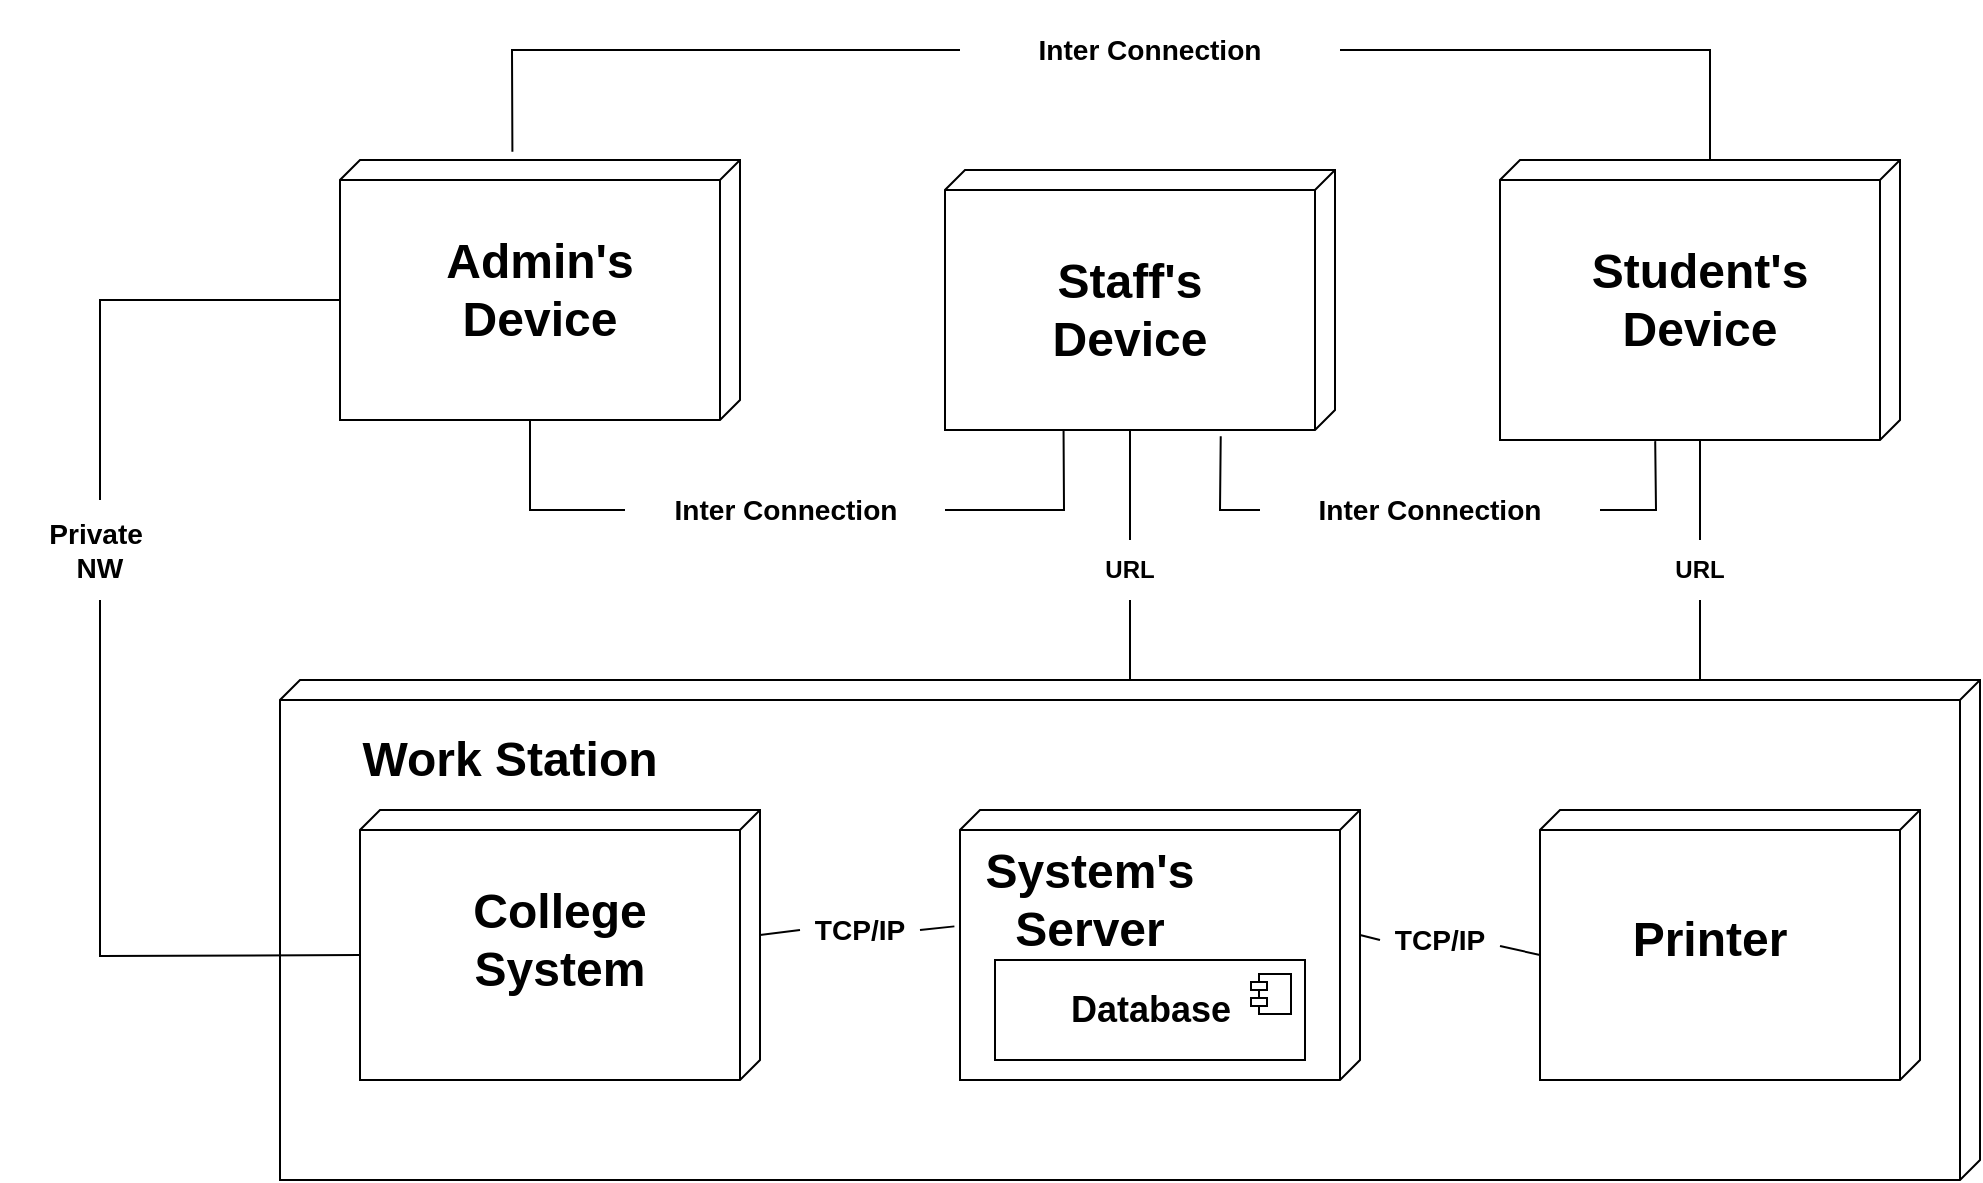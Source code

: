 <mxfile version="20.5.1" type="google"><diagram id="jpG3UkUKlqMOGAc2-CCt" name="Page-1"><mxGraphModel grid="1" page="1" gridSize="10" guides="1" tooltips="1" connect="1" arrows="1" fold="1" pageScale="1" pageWidth="850" pageHeight="1100" math="0" shadow="0"><root><mxCell id="0"/><mxCell id="1" parent="0"/><mxCell id="1xGC2e3g7IglNlgqQ24X-1" value="" style="verticalAlign=top;align=left;spacingTop=8;spacingLeft=2;spacingRight=12;shape=cube;size=10;direction=south;fontStyle=4;html=1;" vertex="1" parent="1"><mxGeometry x="340" y="230" width="200" height="130" as="geometry"/></mxCell><mxCell id="1xGC2e3g7IglNlgqQ24X-2" value="" style="verticalAlign=top;align=left;spacingTop=8;spacingLeft=2;spacingRight=12;shape=cube;size=10;direction=south;fontStyle=4;html=1;" vertex="1" parent="1"><mxGeometry x="642.5" y="235" width="195" height="130" as="geometry"/></mxCell><mxCell id="1xGC2e3g7IglNlgqQ24X-6" value="" style="verticalAlign=top;align=left;spacingTop=8;spacingLeft=2;spacingRight=12;shape=cube;size=10;direction=south;fontStyle=4;html=1;" vertex="1" parent="1"><mxGeometry x="920" y="230" width="200" height="140" as="geometry"/></mxCell><mxCell id="1xGC2e3g7IglNlgqQ24X-14" value="" style="verticalAlign=top;align=left;spacingTop=8;spacingLeft=2;spacingRight=12;shape=cube;size=10;direction=south;fontStyle=4;html=1;" vertex="1" parent="1"><mxGeometry x="310" y="490" width="850" height="250" as="geometry"/></mxCell><mxCell id="1xGC2e3g7IglNlgqQ24X-10" value="" style="verticalAlign=top;align=left;spacingTop=8;spacingLeft=2;spacingRight=12;shape=cube;size=10;direction=south;fontStyle=4;html=1;" vertex="1" parent="1"><mxGeometry x="350" y="555" width="200" height="135" as="geometry"/></mxCell><mxCell id="1xGC2e3g7IglNlgqQ24X-11" value="" style="verticalAlign=top;align=left;spacingTop=8;spacingLeft=2;spacingRight=12;shape=cube;size=10;direction=south;fontStyle=4;html=1;" vertex="1" parent="1"><mxGeometry x="940" y="555" width="190" height="135" as="geometry"/></mxCell><mxCell id="1xGC2e3g7IglNlgqQ24X-12" value="" style="verticalAlign=top;align=left;spacingTop=8;spacingLeft=2;spacingRight=12;shape=cube;size=10;direction=south;fontStyle=4;html=1;" vertex="1" parent="1"><mxGeometry x="650" y="555" width="200" height="135" as="geometry"/></mxCell><mxCell id="1xGC2e3g7IglNlgqQ24X-15" value="&lt;h1 style=&quot;text-align: justify;&quot;&gt;Work Station&lt;/h1&gt;" style="text;html=1;strokeColor=none;fillColor=none;align=center;verticalAlign=middle;whiteSpace=wrap;rounded=0;" vertex="1" parent="1"><mxGeometry x="335" y="510" width="180" height="40" as="geometry"/></mxCell><mxCell id="1xGC2e3g7IglNlgqQ24X-16" value="&lt;h1&gt;&lt;b&gt;Admin's Device&lt;/b&gt;&lt;/h1&gt;" style="text;html=1;strokeColor=none;fillColor=none;align=center;verticalAlign=middle;whiteSpace=wrap;rounded=0;" vertex="1" parent="1"><mxGeometry x="370" y="262.5" width="140" height="65" as="geometry"/></mxCell><mxCell id="1xGC2e3g7IglNlgqQ24X-17" value="&lt;h1&gt;Staff's Device&lt;/h1&gt;" style="text;html=1;strokeColor=none;fillColor=none;align=center;verticalAlign=middle;whiteSpace=wrap;rounded=0;" vertex="1" parent="1"><mxGeometry x="660" y="265" width="150" height="80" as="geometry"/></mxCell><mxCell id="1xGC2e3g7IglNlgqQ24X-18" value="&lt;h1&gt;Student's Device&lt;/h1&gt;" style="text;html=1;strokeColor=none;fillColor=none;align=center;verticalAlign=middle;whiteSpace=wrap;rounded=0;" vertex="1" parent="1"><mxGeometry x="950" y="255" width="140" height="90" as="geometry"/></mxCell><mxCell id="1xGC2e3g7IglNlgqQ24X-19" value="&lt;h1&gt;College System&lt;/h1&gt;" style="text;html=1;strokeColor=none;fillColor=none;align=center;verticalAlign=middle;whiteSpace=wrap;rounded=0;" vertex="1" parent="1"><mxGeometry x="380" y="580" width="140" height="80" as="geometry"/></mxCell><mxCell id="1xGC2e3g7IglNlgqQ24X-20" value="&lt;h1&gt;System's Server&lt;/h1&gt;" style="text;html=1;strokeColor=none;fillColor=none;align=center;verticalAlign=middle;whiteSpace=wrap;rounded=0;" vertex="1" parent="1"><mxGeometry x="670" y="580" width="90" height="40" as="geometry"/></mxCell><mxCell id="1xGC2e3g7IglNlgqQ24X-21" value="&lt;h1&gt;Printer&lt;/h1&gt;" style="text;html=1;strokeColor=none;fillColor=none;align=center;verticalAlign=middle;whiteSpace=wrap;rounded=0;" vertex="1" parent="1"><mxGeometry x="960" y="580" width="130" height="80" as="geometry"/></mxCell><mxCell id="1xGC2e3g7IglNlgqQ24X-23" value="" style="endArrow=none;html=1;rounded=0;entryX=0;entryY=0;entryDx=130;entryDy=102.5;entryPerimeter=0;" edge="1" parent="1" target="1xGC2e3g7IglNlgqQ24X-2"><mxGeometry relative="1" as="geometry"><mxPoint x="735" y="420" as="sourcePoint"/><mxPoint x="740" y="360" as="targetPoint"/></mxGeometry></mxCell><mxCell id="1xGC2e3g7IglNlgqQ24X-24" value="&lt;h4&gt;URL&lt;/h4&gt;" style="text;html=1;strokeColor=none;fillColor=none;align=center;verticalAlign=middle;whiteSpace=wrap;rounded=0;" vertex="1" parent="1"><mxGeometry x="705" y="420" width="60" height="30" as="geometry"/></mxCell><mxCell id="1xGC2e3g7IglNlgqQ24X-25" value="" style="endArrow=none;html=1;rounded=0;exitX=0.5;exitY=1;exitDx=0;exitDy=0;" edge="1" parent="1" source="1xGC2e3g7IglNlgqQ24X-24"><mxGeometry relative="1" as="geometry"><mxPoint x="620" y="470" as="sourcePoint"/><mxPoint x="735" y="490" as="targetPoint"/><Array as="points"/></mxGeometry></mxCell><mxCell id="1xGC2e3g7IglNlgqQ24X-27" value="&lt;h4&gt;URL&lt;/h4&gt;" style="text;html=1;strokeColor=none;fillColor=none;align=center;verticalAlign=middle;whiteSpace=wrap;rounded=0;" vertex="1" parent="1"><mxGeometry x="990" y="420" width="60" height="30" as="geometry"/></mxCell><mxCell id="1xGC2e3g7IglNlgqQ24X-30" value="" style="endArrow=none;html=1;rounded=0;" edge="1" parent="1"><mxGeometry relative="1" as="geometry"><mxPoint x="1020" y="420" as="sourcePoint"/><mxPoint x="1020" y="370" as="targetPoint"/></mxGeometry></mxCell><mxCell id="1xGC2e3g7IglNlgqQ24X-32" value="" style="endArrow=none;html=1;rounded=0;exitX=0.5;exitY=1;exitDx=0;exitDy=0;" edge="1" parent="1" source="1xGC2e3g7IglNlgqQ24X-27"><mxGeometry relative="1" as="geometry"><mxPoint x="880" y="420" as="sourcePoint"/><mxPoint x="1020" y="490" as="targetPoint"/></mxGeometry></mxCell><mxCell id="1xGC2e3g7IglNlgqQ24X-33" value="&lt;h3&gt;&lt;b&gt;Inter Connection&lt;/b&gt;&lt;/h3&gt;" style="text;html=1;strokeColor=none;fillColor=none;align=center;verticalAlign=middle;whiteSpace=wrap;rounded=0;" vertex="1" parent="1"><mxGeometry x="800" y="385" width="170" height="40" as="geometry"/></mxCell><mxCell id="1xGC2e3g7IglNlgqQ24X-34" value="&lt;h3&gt;Inter Connection&lt;/h3&gt;" style="text;html=1;strokeColor=none;fillColor=none;align=center;verticalAlign=middle;whiteSpace=wrap;rounded=0;" vertex="1" parent="1"><mxGeometry x="650" y="150" width="190" height="50" as="geometry"/></mxCell><mxCell id="1xGC2e3g7IglNlgqQ24X-35" value="&lt;h3&gt;Inter Connection&lt;/h3&gt;" style="text;html=1;strokeColor=none;fillColor=none;align=center;verticalAlign=middle;whiteSpace=wrap;rounded=0;" vertex="1" parent="1"><mxGeometry x="482.5" y="380" width="160" height="50" as="geometry"/></mxCell><mxCell id="1xGC2e3g7IglNlgqQ24X-36" value="&lt;h3&gt;Private&amp;nbsp;&lt;br&gt;NW&lt;/h3&gt;" style="text;html=1;strokeColor=none;fillColor=none;align=center;verticalAlign=middle;whiteSpace=wrap;rounded=0;" vertex="1" parent="1"><mxGeometry x="170" y="400" width="100" height="50" as="geometry"/></mxCell><mxCell id="1xGC2e3g7IglNlgqQ24X-37" value="&lt;h3&gt;TCP/IP&lt;/h3&gt;" style="text;html=1;strokeColor=none;fillColor=none;align=center;verticalAlign=middle;whiteSpace=wrap;rounded=0;" vertex="1" parent="1"><mxGeometry x="570" y="600" width="60" height="30" as="geometry"/></mxCell><mxCell id="1xGC2e3g7IglNlgqQ24X-38" value="&lt;h3&gt;TCP/IP&lt;/h3&gt;" style="text;html=1;strokeColor=none;fillColor=none;align=center;verticalAlign=middle;whiteSpace=wrap;rounded=0;" vertex="1" parent="1"><mxGeometry x="860" y="605" width="60" height="30" as="geometry"/></mxCell><mxCell id="1xGC2e3g7IglNlgqQ24X-39" style="edgeStyle=orthogonalEdgeStyle;rounded=0;orthogonalLoop=1;jettySize=auto;html=1;exitX=0.5;exitY=1;exitDx=0;exitDy=0;" edge="1" parent="1" source="1xGC2e3g7IglNlgqQ24X-38" target="1xGC2e3g7IglNlgqQ24X-38"><mxGeometry relative="1" as="geometry"/></mxCell><mxCell id="1xGC2e3g7IglNlgqQ24X-41" value="&lt;h2&gt;&lt;b&gt;Database&lt;/b&gt;&lt;/h2&gt;" style="html=1;dropTarget=0;" vertex="1" parent="1"><mxGeometry x="667.5" y="630" width="155" height="50" as="geometry"/></mxCell><mxCell id="1xGC2e3g7IglNlgqQ24X-42" value="" style="shape=module;jettyWidth=8;jettyHeight=4;" vertex="1" parent="1xGC2e3g7IglNlgqQ24X-41"><mxGeometry x="1" width="20" height="20" relative="1" as="geometry"><mxPoint x="-27" y="7" as="offset"/></mxGeometry></mxCell><mxCell id="1xGC2e3g7IglNlgqQ24X-48" value="" style="endArrow=none;html=1;rounded=0;exitX=-0.032;exitY=0.569;exitDx=0;exitDy=0;exitPerimeter=0;" edge="1" parent="1" source="1xGC2e3g7IglNlgqQ24X-1" target="1xGC2e3g7IglNlgqQ24X-34"><mxGeometry relative="1" as="geometry"><mxPoint x="620" y="430" as="sourcePoint"/><mxPoint x="780" y="430" as="targetPoint"/><Array as="points"><mxPoint x="426" y="175"/></Array></mxGeometry></mxCell><mxCell id="1xGC2e3g7IglNlgqQ24X-49" value="" style="endArrow=none;html=1;rounded=0;exitX=1;exitY=0.5;exitDx=0;exitDy=0;entryX=0;entryY=0;entryDx=0;entryDy=95;entryPerimeter=0;" edge="1" parent="1" source="1xGC2e3g7IglNlgqQ24X-34" target="1xGC2e3g7IglNlgqQ24X-6"><mxGeometry relative="1" as="geometry"><mxPoint x="620" y="430" as="sourcePoint"/><mxPoint x="780" y="430" as="targetPoint"/><Array as="points"><mxPoint x="1025" y="175"/></Array></mxGeometry></mxCell><mxCell id="1xGC2e3g7IglNlgqQ24X-56" value="" style="endArrow=none;html=1;rounded=0;exitX=0;exitY=0;exitDx=70;exitDy=200;exitPerimeter=0;entryX=0.5;entryY=0;entryDx=0;entryDy=0;" edge="1" parent="1" source="1xGC2e3g7IglNlgqQ24X-1" target="1xGC2e3g7IglNlgqQ24X-36"><mxGeometry relative="1" as="geometry"><mxPoint x="620" y="430" as="sourcePoint"/><mxPoint x="780" y="430" as="targetPoint"/><Array as="points"><mxPoint x="220" y="300"/></Array></mxGeometry></mxCell><mxCell id="1xGC2e3g7IglNlgqQ24X-57" value="" style="endArrow=none;html=1;rounded=0;entryX=0;entryY=0;entryDx=72.5;entryDy=200;entryPerimeter=0;exitX=0.5;exitY=1;exitDx=0;exitDy=0;" edge="1" parent="1" source="1xGC2e3g7IglNlgqQ24X-36" target="1xGC2e3g7IglNlgqQ24X-10"><mxGeometry relative="1" as="geometry"><mxPoint x="430" y="430" as="sourcePoint"/><mxPoint x="590" y="430" as="targetPoint"/><Array as="points"><mxPoint x="220" y="628"/></Array></mxGeometry></mxCell><mxCell id="1xGC2e3g7IglNlgqQ24X-58" value="" style="endArrow=none;html=1;rounded=0;exitX=0;exitY=0;exitDx=130;exitDy=105;exitPerimeter=0;entryX=0;entryY=0.5;entryDx=0;entryDy=0;" edge="1" parent="1" source="1xGC2e3g7IglNlgqQ24X-1" target="1xGC2e3g7IglNlgqQ24X-35"><mxGeometry relative="1" as="geometry"><mxPoint x="430" y="430" as="sourcePoint"/><mxPoint x="590" y="430" as="targetPoint"/><Array as="points"><mxPoint x="435" y="405"/></Array></mxGeometry></mxCell><mxCell id="1xGC2e3g7IglNlgqQ24X-59" value="" style="endArrow=none;html=1;rounded=0;entryX=1;entryY=0.5;entryDx=0;entryDy=0;exitX=1.004;exitY=0.696;exitDx=0;exitDy=0;exitPerimeter=0;" edge="1" parent="1" source="1xGC2e3g7IglNlgqQ24X-2" target="1xGC2e3g7IglNlgqQ24X-35"><mxGeometry relative="1" as="geometry"><mxPoint x="430" y="430" as="sourcePoint"/><mxPoint x="590" y="430" as="targetPoint"/><Array as="points"><mxPoint x="702" y="405"/></Array></mxGeometry></mxCell><mxCell id="1xGC2e3g7IglNlgqQ24X-60" value="" style="endArrow=none;html=1;rounded=0;entryX=1.024;entryY=0.293;entryDx=0;entryDy=0;entryPerimeter=0;exitX=0;exitY=0.5;exitDx=0;exitDy=0;" edge="1" parent="1" source="1xGC2e3g7IglNlgqQ24X-33" target="1xGC2e3g7IglNlgqQ24X-2"><mxGeometry relative="1" as="geometry"><mxPoint x="430" y="430" as="sourcePoint"/><mxPoint x="590" y="430" as="targetPoint"/><Array as="points"><mxPoint x="780" y="405"/></Array></mxGeometry></mxCell><mxCell id="1xGC2e3g7IglNlgqQ24X-62" value="" style="endArrow=none;html=1;rounded=0;entryX=1;entryY=0.5;entryDx=0;entryDy=0;exitX=1.004;exitY=0.612;exitDx=0;exitDy=0;exitPerimeter=0;" edge="1" parent="1" source="1xGC2e3g7IglNlgqQ24X-6" target="1xGC2e3g7IglNlgqQ24X-33"><mxGeometry relative="1" as="geometry"><mxPoint x="430" y="430" as="sourcePoint"/><mxPoint x="590" y="430" as="targetPoint"/><Array as="points"><mxPoint x="998" y="405"/></Array></mxGeometry></mxCell><mxCell id="1xGC2e3g7IglNlgqQ24X-63" value="" style="endArrow=none;html=1;rounded=0;entryX=0;entryY=0.5;entryDx=0;entryDy=0;exitX=0;exitY=0;exitDx=62.5;exitDy=0;exitPerimeter=0;" edge="1" parent="1" source="1xGC2e3g7IglNlgqQ24X-10" target="1xGC2e3g7IglNlgqQ24X-37"><mxGeometry relative="1" as="geometry"><mxPoint x="660" y="430" as="sourcePoint"/><mxPoint x="820" y="430" as="targetPoint"/></mxGeometry></mxCell><mxCell id="1xGC2e3g7IglNlgqQ24X-64" value="" style="endArrow=none;html=1;rounded=0;exitX=1;exitY=0.5;exitDx=0;exitDy=0;entryX=0.431;entryY=1.014;entryDx=0;entryDy=0;entryPerimeter=0;" edge="1" parent="1" source="1xGC2e3g7IglNlgqQ24X-37" target="1xGC2e3g7IglNlgqQ24X-12"><mxGeometry relative="1" as="geometry"><mxPoint x="660" y="430" as="sourcePoint"/><mxPoint x="820" y="430" as="targetPoint"/></mxGeometry></mxCell><mxCell id="1xGC2e3g7IglNlgqQ24X-65" value="" style="endArrow=none;html=1;rounded=0;entryX=0;entryY=0;entryDx=62.5;entryDy=0;entryPerimeter=0;exitX=0;exitY=0.5;exitDx=0;exitDy=0;" edge="1" parent="1" source="1xGC2e3g7IglNlgqQ24X-38" target="1xGC2e3g7IglNlgqQ24X-12"><mxGeometry relative="1" as="geometry"><mxPoint x="660" y="430" as="sourcePoint"/><mxPoint x="820" y="430" as="targetPoint"/></mxGeometry></mxCell><mxCell id="1xGC2e3g7IglNlgqQ24X-66" value="" style="endArrow=none;html=1;rounded=0;entryX=0;entryY=0;entryDx=72.5;entryDy=190;entryPerimeter=0;" edge="1" parent="1" target="1xGC2e3g7IglNlgqQ24X-11"><mxGeometry relative="1" as="geometry"><mxPoint x="920" y="623" as="sourcePoint"/><mxPoint x="620" y="460" as="targetPoint"/></mxGeometry></mxCell></root></mxGraphModel></diagram></mxfile>